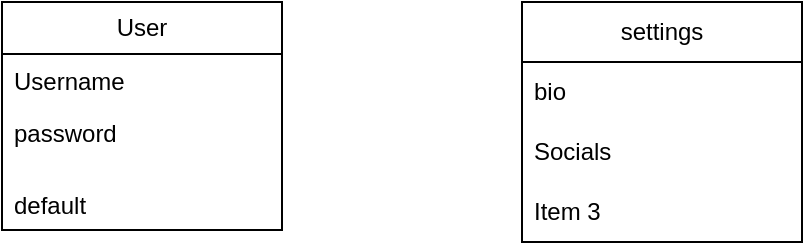 <mxfile version="22.0.8" type="github">
  <diagram name="Page-1" id="qEwPDKTJEL4flrdtqUdL">
    <mxGraphModel dx="1050" dy="596" grid="1" gridSize="10" guides="1" tooltips="1" connect="1" arrows="1" fold="1" page="1" pageScale="1" pageWidth="850" pageHeight="1100" math="0" shadow="0">
      <root>
        <mxCell id="0" />
        <mxCell id="1" parent="0" />
        <mxCell id="0PMdijIS0zJYu6htw1o3-12" value="User" style="swimlane;fontStyle=0;childLayout=stackLayout;horizontal=1;startSize=26;fillColor=none;horizontalStack=0;resizeParent=1;resizeParentMax=0;resizeLast=0;collapsible=1;marginBottom=0;whiteSpace=wrap;html=1;" vertex="1" parent="1">
          <mxGeometry x="350" y="470" width="140" height="114" as="geometry" />
        </mxCell>
        <mxCell id="0PMdijIS0zJYu6htw1o3-13" value="Username" style="text;strokeColor=none;fillColor=none;align=left;verticalAlign=top;spacingLeft=4;spacingRight=4;overflow=hidden;rotatable=0;points=[[0,0.5],[1,0.5]];portConstraint=eastwest;whiteSpace=wrap;html=1;" vertex="1" parent="0PMdijIS0zJYu6htw1o3-12">
          <mxGeometry y="26" width="140" height="26" as="geometry" />
        </mxCell>
        <mxCell id="0PMdijIS0zJYu6htw1o3-14" value="password" style="text;strokeColor=none;fillColor=none;align=left;verticalAlign=top;spacingLeft=4;spacingRight=4;overflow=hidden;rotatable=0;points=[[0,0.5],[1,0.5]];portConstraint=eastwest;whiteSpace=wrap;html=1;" vertex="1" parent="0PMdijIS0zJYu6htw1o3-12">
          <mxGeometry y="52" width="140" height="36" as="geometry" />
        </mxCell>
        <mxCell id="0PMdijIS0zJYu6htw1o3-15" value="default" style="text;strokeColor=none;fillColor=none;align=left;verticalAlign=top;spacingLeft=4;spacingRight=4;overflow=hidden;rotatable=0;points=[[0,0.5],[1,0.5]];portConstraint=eastwest;whiteSpace=wrap;html=1;" vertex="1" parent="0PMdijIS0zJYu6htw1o3-12">
          <mxGeometry y="88" width="140" height="26" as="geometry" />
        </mxCell>
        <mxCell id="0PMdijIS0zJYu6htw1o3-17" value="settings" style="swimlane;fontStyle=0;childLayout=stackLayout;horizontal=1;startSize=30;horizontalStack=0;resizeParent=1;resizeParentMax=0;resizeLast=0;collapsible=1;marginBottom=0;whiteSpace=wrap;html=1;" vertex="1" parent="1">
          <mxGeometry x="610" y="470" width="140" height="120" as="geometry" />
        </mxCell>
        <mxCell id="0PMdijIS0zJYu6htw1o3-18" value="bio" style="text;strokeColor=none;fillColor=none;align=left;verticalAlign=middle;spacingLeft=4;spacingRight=4;overflow=hidden;points=[[0,0.5],[1,0.5]];portConstraint=eastwest;rotatable=0;whiteSpace=wrap;html=1;" vertex="1" parent="0PMdijIS0zJYu6htw1o3-17">
          <mxGeometry y="30" width="140" height="30" as="geometry" />
        </mxCell>
        <mxCell id="0PMdijIS0zJYu6htw1o3-19" value="Socials" style="text;strokeColor=none;fillColor=none;align=left;verticalAlign=middle;spacingLeft=4;spacingRight=4;overflow=hidden;points=[[0,0.5],[1,0.5]];portConstraint=eastwest;rotatable=0;whiteSpace=wrap;html=1;" vertex="1" parent="0PMdijIS0zJYu6htw1o3-17">
          <mxGeometry y="60" width="140" height="30" as="geometry" />
        </mxCell>
        <mxCell id="0PMdijIS0zJYu6htw1o3-20" value="Item 3" style="text;strokeColor=none;fillColor=none;align=left;verticalAlign=middle;spacingLeft=4;spacingRight=4;overflow=hidden;points=[[0,0.5],[1,0.5]];portConstraint=eastwest;rotatable=0;whiteSpace=wrap;html=1;" vertex="1" parent="0PMdijIS0zJYu6htw1o3-17">
          <mxGeometry y="90" width="140" height="30" as="geometry" />
        </mxCell>
      </root>
    </mxGraphModel>
  </diagram>
</mxfile>
